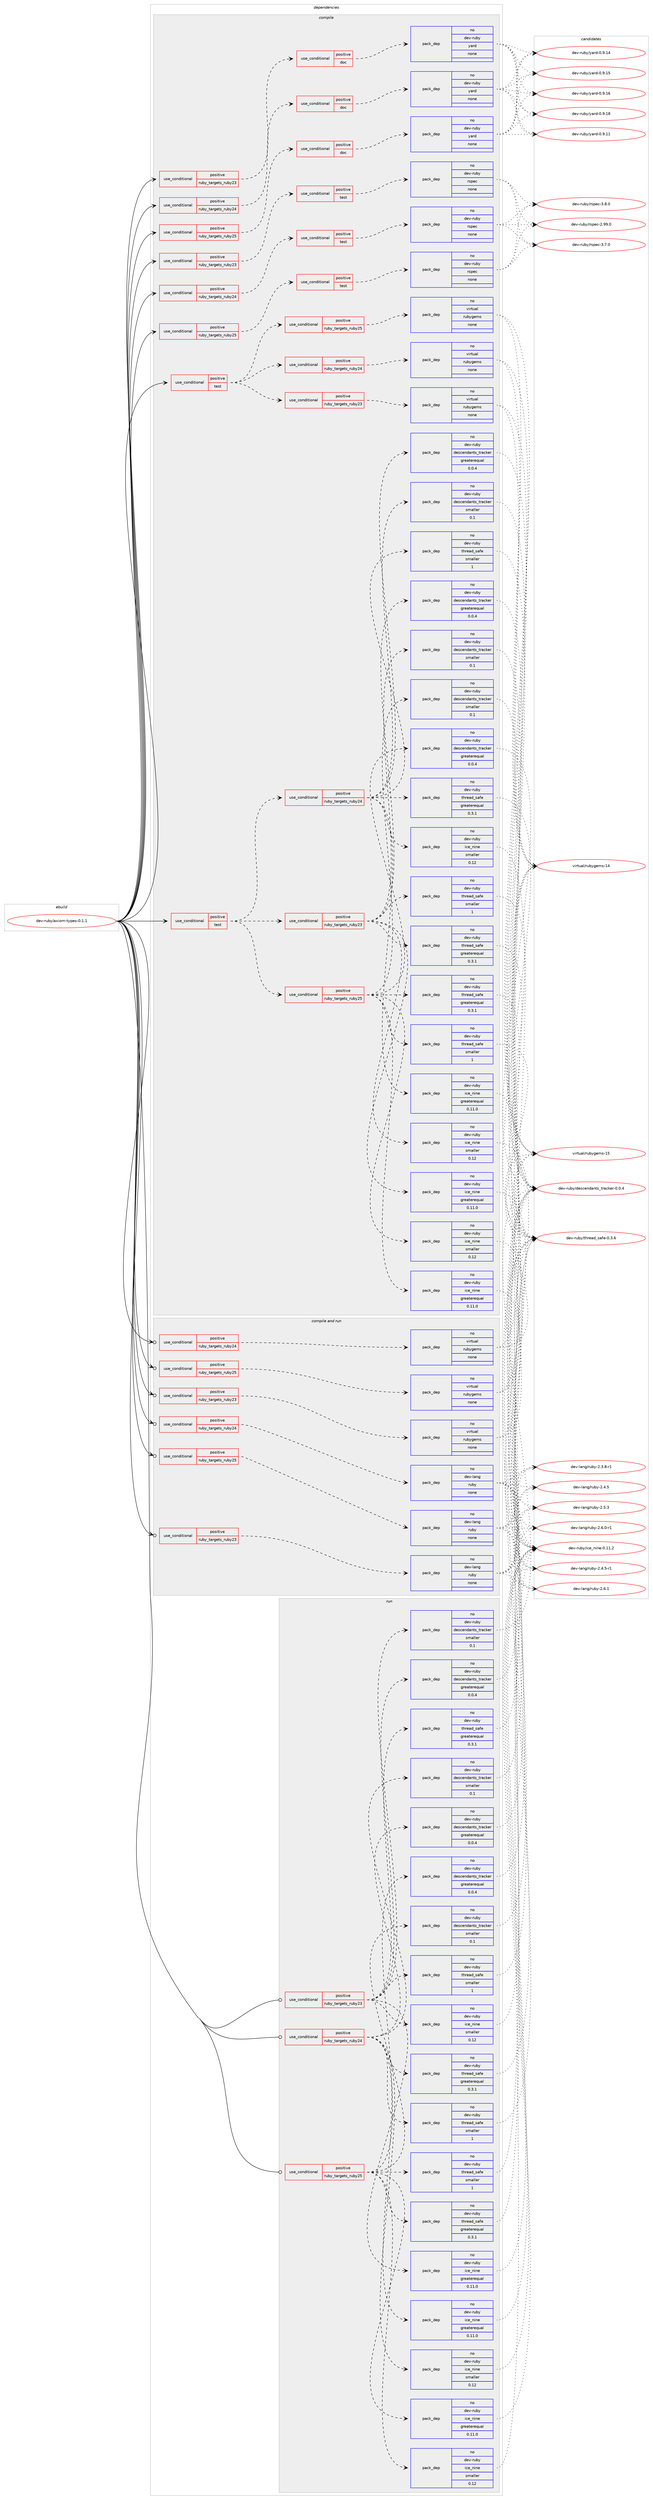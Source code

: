 digraph prolog {

# *************
# Graph options
# *************

newrank=true;
concentrate=true;
compound=true;
graph [rankdir=LR,fontname=Helvetica,fontsize=10,ranksep=1.5];#, ranksep=2.5, nodesep=0.2];
edge  [arrowhead=vee];
node  [fontname=Helvetica,fontsize=10];

# **********
# The ebuild
# **********

subgraph cluster_leftcol {
color=gray;
rank=same;
label=<<i>ebuild</i>>;
id [label="dev-ruby/axiom-types-0.1.1", color=red, width=4, href="../dev-ruby/axiom-types-0.1.1.svg"];
}

# ****************
# The dependencies
# ****************

subgraph cluster_midcol {
color=gray;
label=<<i>dependencies</i>>;
subgraph cluster_compile {
fillcolor="#eeeeee";
style=filled;
label=<<i>compile</i>>;
subgraph cond394458 {
dependency1483058 [label=<<TABLE BORDER="0" CELLBORDER="1" CELLSPACING="0" CELLPADDING="4"><TR><TD ROWSPAN="3" CELLPADDING="10">use_conditional</TD></TR><TR><TD>positive</TD></TR><TR><TD>ruby_targets_ruby23</TD></TR></TABLE>>, shape=none, color=red];
subgraph cond394459 {
dependency1483059 [label=<<TABLE BORDER="0" CELLBORDER="1" CELLSPACING="0" CELLPADDING="4"><TR><TD ROWSPAN="3" CELLPADDING="10">use_conditional</TD></TR><TR><TD>positive</TD></TR><TR><TD>doc</TD></TR></TABLE>>, shape=none, color=red];
subgraph pack1065168 {
dependency1483060 [label=<<TABLE BORDER="0" CELLBORDER="1" CELLSPACING="0" CELLPADDING="4" WIDTH="220"><TR><TD ROWSPAN="6" CELLPADDING="30">pack_dep</TD></TR><TR><TD WIDTH="110">no</TD></TR><TR><TD>dev-ruby</TD></TR><TR><TD>yard</TD></TR><TR><TD>none</TD></TR><TR><TD></TD></TR></TABLE>>, shape=none, color=blue];
}
dependency1483059:e -> dependency1483060:w [weight=20,style="dashed",arrowhead="vee"];
}
dependency1483058:e -> dependency1483059:w [weight=20,style="dashed",arrowhead="vee"];
}
id:e -> dependency1483058:w [weight=20,style="solid",arrowhead="vee"];
subgraph cond394460 {
dependency1483061 [label=<<TABLE BORDER="0" CELLBORDER="1" CELLSPACING="0" CELLPADDING="4"><TR><TD ROWSPAN="3" CELLPADDING="10">use_conditional</TD></TR><TR><TD>positive</TD></TR><TR><TD>ruby_targets_ruby23</TD></TR></TABLE>>, shape=none, color=red];
subgraph cond394461 {
dependency1483062 [label=<<TABLE BORDER="0" CELLBORDER="1" CELLSPACING="0" CELLPADDING="4"><TR><TD ROWSPAN="3" CELLPADDING="10">use_conditional</TD></TR><TR><TD>positive</TD></TR><TR><TD>test</TD></TR></TABLE>>, shape=none, color=red];
subgraph pack1065169 {
dependency1483063 [label=<<TABLE BORDER="0" CELLBORDER="1" CELLSPACING="0" CELLPADDING="4" WIDTH="220"><TR><TD ROWSPAN="6" CELLPADDING="30">pack_dep</TD></TR><TR><TD WIDTH="110">no</TD></TR><TR><TD>dev-ruby</TD></TR><TR><TD>rspec</TD></TR><TR><TD>none</TD></TR><TR><TD></TD></TR></TABLE>>, shape=none, color=blue];
}
dependency1483062:e -> dependency1483063:w [weight=20,style="dashed",arrowhead="vee"];
}
dependency1483061:e -> dependency1483062:w [weight=20,style="dashed",arrowhead="vee"];
}
id:e -> dependency1483061:w [weight=20,style="solid",arrowhead="vee"];
subgraph cond394462 {
dependency1483064 [label=<<TABLE BORDER="0" CELLBORDER="1" CELLSPACING="0" CELLPADDING="4"><TR><TD ROWSPAN="3" CELLPADDING="10">use_conditional</TD></TR><TR><TD>positive</TD></TR><TR><TD>ruby_targets_ruby24</TD></TR></TABLE>>, shape=none, color=red];
subgraph cond394463 {
dependency1483065 [label=<<TABLE BORDER="0" CELLBORDER="1" CELLSPACING="0" CELLPADDING="4"><TR><TD ROWSPAN="3" CELLPADDING="10">use_conditional</TD></TR><TR><TD>positive</TD></TR><TR><TD>doc</TD></TR></TABLE>>, shape=none, color=red];
subgraph pack1065170 {
dependency1483066 [label=<<TABLE BORDER="0" CELLBORDER="1" CELLSPACING="0" CELLPADDING="4" WIDTH="220"><TR><TD ROWSPAN="6" CELLPADDING="30">pack_dep</TD></TR><TR><TD WIDTH="110">no</TD></TR><TR><TD>dev-ruby</TD></TR><TR><TD>yard</TD></TR><TR><TD>none</TD></TR><TR><TD></TD></TR></TABLE>>, shape=none, color=blue];
}
dependency1483065:e -> dependency1483066:w [weight=20,style="dashed",arrowhead="vee"];
}
dependency1483064:e -> dependency1483065:w [weight=20,style="dashed",arrowhead="vee"];
}
id:e -> dependency1483064:w [weight=20,style="solid",arrowhead="vee"];
subgraph cond394464 {
dependency1483067 [label=<<TABLE BORDER="0" CELLBORDER="1" CELLSPACING="0" CELLPADDING="4"><TR><TD ROWSPAN="3" CELLPADDING="10">use_conditional</TD></TR><TR><TD>positive</TD></TR><TR><TD>ruby_targets_ruby24</TD></TR></TABLE>>, shape=none, color=red];
subgraph cond394465 {
dependency1483068 [label=<<TABLE BORDER="0" CELLBORDER="1" CELLSPACING="0" CELLPADDING="4"><TR><TD ROWSPAN="3" CELLPADDING="10">use_conditional</TD></TR><TR><TD>positive</TD></TR><TR><TD>test</TD></TR></TABLE>>, shape=none, color=red];
subgraph pack1065171 {
dependency1483069 [label=<<TABLE BORDER="0" CELLBORDER="1" CELLSPACING="0" CELLPADDING="4" WIDTH="220"><TR><TD ROWSPAN="6" CELLPADDING="30">pack_dep</TD></TR><TR><TD WIDTH="110">no</TD></TR><TR><TD>dev-ruby</TD></TR><TR><TD>rspec</TD></TR><TR><TD>none</TD></TR><TR><TD></TD></TR></TABLE>>, shape=none, color=blue];
}
dependency1483068:e -> dependency1483069:w [weight=20,style="dashed",arrowhead="vee"];
}
dependency1483067:e -> dependency1483068:w [weight=20,style="dashed",arrowhead="vee"];
}
id:e -> dependency1483067:w [weight=20,style="solid",arrowhead="vee"];
subgraph cond394466 {
dependency1483070 [label=<<TABLE BORDER="0" CELLBORDER="1" CELLSPACING="0" CELLPADDING="4"><TR><TD ROWSPAN="3" CELLPADDING="10">use_conditional</TD></TR><TR><TD>positive</TD></TR><TR><TD>ruby_targets_ruby25</TD></TR></TABLE>>, shape=none, color=red];
subgraph cond394467 {
dependency1483071 [label=<<TABLE BORDER="0" CELLBORDER="1" CELLSPACING="0" CELLPADDING="4"><TR><TD ROWSPAN="3" CELLPADDING="10">use_conditional</TD></TR><TR><TD>positive</TD></TR><TR><TD>doc</TD></TR></TABLE>>, shape=none, color=red];
subgraph pack1065172 {
dependency1483072 [label=<<TABLE BORDER="0" CELLBORDER="1" CELLSPACING="0" CELLPADDING="4" WIDTH="220"><TR><TD ROWSPAN="6" CELLPADDING="30">pack_dep</TD></TR><TR><TD WIDTH="110">no</TD></TR><TR><TD>dev-ruby</TD></TR><TR><TD>yard</TD></TR><TR><TD>none</TD></TR><TR><TD></TD></TR></TABLE>>, shape=none, color=blue];
}
dependency1483071:e -> dependency1483072:w [weight=20,style="dashed",arrowhead="vee"];
}
dependency1483070:e -> dependency1483071:w [weight=20,style="dashed",arrowhead="vee"];
}
id:e -> dependency1483070:w [weight=20,style="solid",arrowhead="vee"];
subgraph cond394468 {
dependency1483073 [label=<<TABLE BORDER="0" CELLBORDER="1" CELLSPACING="0" CELLPADDING="4"><TR><TD ROWSPAN="3" CELLPADDING="10">use_conditional</TD></TR><TR><TD>positive</TD></TR><TR><TD>ruby_targets_ruby25</TD></TR></TABLE>>, shape=none, color=red];
subgraph cond394469 {
dependency1483074 [label=<<TABLE BORDER="0" CELLBORDER="1" CELLSPACING="0" CELLPADDING="4"><TR><TD ROWSPAN="3" CELLPADDING="10">use_conditional</TD></TR><TR><TD>positive</TD></TR><TR><TD>test</TD></TR></TABLE>>, shape=none, color=red];
subgraph pack1065173 {
dependency1483075 [label=<<TABLE BORDER="0" CELLBORDER="1" CELLSPACING="0" CELLPADDING="4" WIDTH="220"><TR><TD ROWSPAN="6" CELLPADDING="30">pack_dep</TD></TR><TR><TD WIDTH="110">no</TD></TR><TR><TD>dev-ruby</TD></TR><TR><TD>rspec</TD></TR><TR><TD>none</TD></TR><TR><TD></TD></TR></TABLE>>, shape=none, color=blue];
}
dependency1483074:e -> dependency1483075:w [weight=20,style="dashed",arrowhead="vee"];
}
dependency1483073:e -> dependency1483074:w [weight=20,style="dashed",arrowhead="vee"];
}
id:e -> dependency1483073:w [weight=20,style="solid",arrowhead="vee"];
subgraph cond394470 {
dependency1483076 [label=<<TABLE BORDER="0" CELLBORDER="1" CELLSPACING="0" CELLPADDING="4"><TR><TD ROWSPAN="3" CELLPADDING="10">use_conditional</TD></TR><TR><TD>positive</TD></TR><TR><TD>test</TD></TR></TABLE>>, shape=none, color=red];
subgraph cond394471 {
dependency1483077 [label=<<TABLE BORDER="0" CELLBORDER="1" CELLSPACING="0" CELLPADDING="4"><TR><TD ROWSPAN="3" CELLPADDING="10">use_conditional</TD></TR><TR><TD>positive</TD></TR><TR><TD>ruby_targets_ruby23</TD></TR></TABLE>>, shape=none, color=red];
subgraph pack1065174 {
dependency1483078 [label=<<TABLE BORDER="0" CELLBORDER="1" CELLSPACING="0" CELLPADDING="4" WIDTH="220"><TR><TD ROWSPAN="6" CELLPADDING="30">pack_dep</TD></TR><TR><TD WIDTH="110">no</TD></TR><TR><TD>dev-ruby</TD></TR><TR><TD>descendants_tracker</TD></TR><TR><TD>greaterequal</TD></TR><TR><TD>0.0.4</TD></TR></TABLE>>, shape=none, color=blue];
}
dependency1483077:e -> dependency1483078:w [weight=20,style="dashed",arrowhead="vee"];
subgraph pack1065175 {
dependency1483079 [label=<<TABLE BORDER="0" CELLBORDER="1" CELLSPACING="0" CELLPADDING="4" WIDTH="220"><TR><TD ROWSPAN="6" CELLPADDING="30">pack_dep</TD></TR><TR><TD WIDTH="110">no</TD></TR><TR><TD>dev-ruby</TD></TR><TR><TD>descendants_tracker</TD></TR><TR><TD>smaller</TD></TR><TR><TD>0.1</TD></TR></TABLE>>, shape=none, color=blue];
}
dependency1483077:e -> dependency1483079:w [weight=20,style="dashed",arrowhead="vee"];
subgraph pack1065176 {
dependency1483080 [label=<<TABLE BORDER="0" CELLBORDER="1" CELLSPACING="0" CELLPADDING="4" WIDTH="220"><TR><TD ROWSPAN="6" CELLPADDING="30">pack_dep</TD></TR><TR><TD WIDTH="110">no</TD></TR><TR><TD>dev-ruby</TD></TR><TR><TD>ice_nine</TD></TR><TR><TD>greaterequal</TD></TR><TR><TD>0.11.0</TD></TR></TABLE>>, shape=none, color=blue];
}
dependency1483077:e -> dependency1483080:w [weight=20,style="dashed",arrowhead="vee"];
subgraph pack1065177 {
dependency1483081 [label=<<TABLE BORDER="0" CELLBORDER="1" CELLSPACING="0" CELLPADDING="4" WIDTH="220"><TR><TD ROWSPAN="6" CELLPADDING="30">pack_dep</TD></TR><TR><TD WIDTH="110">no</TD></TR><TR><TD>dev-ruby</TD></TR><TR><TD>ice_nine</TD></TR><TR><TD>smaller</TD></TR><TR><TD>0.12</TD></TR></TABLE>>, shape=none, color=blue];
}
dependency1483077:e -> dependency1483081:w [weight=20,style="dashed",arrowhead="vee"];
subgraph pack1065178 {
dependency1483082 [label=<<TABLE BORDER="0" CELLBORDER="1" CELLSPACING="0" CELLPADDING="4" WIDTH="220"><TR><TD ROWSPAN="6" CELLPADDING="30">pack_dep</TD></TR><TR><TD WIDTH="110">no</TD></TR><TR><TD>dev-ruby</TD></TR><TR><TD>thread_safe</TD></TR><TR><TD>greaterequal</TD></TR><TR><TD>0.3.1</TD></TR></TABLE>>, shape=none, color=blue];
}
dependency1483077:e -> dependency1483082:w [weight=20,style="dashed",arrowhead="vee"];
subgraph pack1065179 {
dependency1483083 [label=<<TABLE BORDER="0" CELLBORDER="1" CELLSPACING="0" CELLPADDING="4" WIDTH="220"><TR><TD ROWSPAN="6" CELLPADDING="30">pack_dep</TD></TR><TR><TD WIDTH="110">no</TD></TR><TR><TD>dev-ruby</TD></TR><TR><TD>thread_safe</TD></TR><TR><TD>smaller</TD></TR><TR><TD>1</TD></TR></TABLE>>, shape=none, color=blue];
}
dependency1483077:e -> dependency1483083:w [weight=20,style="dashed",arrowhead="vee"];
}
dependency1483076:e -> dependency1483077:w [weight=20,style="dashed",arrowhead="vee"];
subgraph cond394472 {
dependency1483084 [label=<<TABLE BORDER="0" CELLBORDER="1" CELLSPACING="0" CELLPADDING="4"><TR><TD ROWSPAN="3" CELLPADDING="10">use_conditional</TD></TR><TR><TD>positive</TD></TR><TR><TD>ruby_targets_ruby24</TD></TR></TABLE>>, shape=none, color=red];
subgraph pack1065180 {
dependency1483085 [label=<<TABLE BORDER="0" CELLBORDER="1" CELLSPACING="0" CELLPADDING="4" WIDTH="220"><TR><TD ROWSPAN="6" CELLPADDING="30">pack_dep</TD></TR><TR><TD WIDTH="110">no</TD></TR><TR><TD>dev-ruby</TD></TR><TR><TD>descendants_tracker</TD></TR><TR><TD>greaterequal</TD></TR><TR><TD>0.0.4</TD></TR></TABLE>>, shape=none, color=blue];
}
dependency1483084:e -> dependency1483085:w [weight=20,style="dashed",arrowhead="vee"];
subgraph pack1065181 {
dependency1483086 [label=<<TABLE BORDER="0" CELLBORDER="1" CELLSPACING="0" CELLPADDING="4" WIDTH="220"><TR><TD ROWSPAN="6" CELLPADDING="30">pack_dep</TD></TR><TR><TD WIDTH="110">no</TD></TR><TR><TD>dev-ruby</TD></TR><TR><TD>descendants_tracker</TD></TR><TR><TD>smaller</TD></TR><TR><TD>0.1</TD></TR></TABLE>>, shape=none, color=blue];
}
dependency1483084:e -> dependency1483086:w [weight=20,style="dashed",arrowhead="vee"];
subgraph pack1065182 {
dependency1483087 [label=<<TABLE BORDER="0" CELLBORDER="1" CELLSPACING="0" CELLPADDING="4" WIDTH="220"><TR><TD ROWSPAN="6" CELLPADDING="30">pack_dep</TD></TR><TR><TD WIDTH="110">no</TD></TR><TR><TD>dev-ruby</TD></TR><TR><TD>ice_nine</TD></TR><TR><TD>greaterequal</TD></TR><TR><TD>0.11.0</TD></TR></TABLE>>, shape=none, color=blue];
}
dependency1483084:e -> dependency1483087:w [weight=20,style="dashed",arrowhead="vee"];
subgraph pack1065183 {
dependency1483088 [label=<<TABLE BORDER="0" CELLBORDER="1" CELLSPACING="0" CELLPADDING="4" WIDTH="220"><TR><TD ROWSPAN="6" CELLPADDING="30">pack_dep</TD></TR><TR><TD WIDTH="110">no</TD></TR><TR><TD>dev-ruby</TD></TR><TR><TD>ice_nine</TD></TR><TR><TD>smaller</TD></TR><TR><TD>0.12</TD></TR></TABLE>>, shape=none, color=blue];
}
dependency1483084:e -> dependency1483088:w [weight=20,style="dashed",arrowhead="vee"];
subgraph pack1065184 {
dependency1483089 [label=<<TABLE BORDER="0" CELLBORDER="1" CELLSPACING="0" CELLPADDING="4" WIDTH="220"><TR><TD ROWSPAN="6" CELLPADDING="30">pack_dep</TD></TR><TR><TD WIDTH="110">no</TD></TR><TR><TD>dev-ruby</TD></TR><TR><TD>thread_safe</TD></TR><TR><TD>greaterequal</TD></TR><TR><TD>0.3.1</TD></TR></TABLE>>, shape=none, color=blue];
}
dependency1483084:e -> dependency1483089:w [weight=20,style="dashed",arrowhead="vee"];
subgraph pack1065185 {
dependency1483090 [label=<<TABLE BORDER="0" CELLBORDER="1" CELLSPACING="0" CELLPADDING="4" WIDTH="220"><TR><TD ROWSPAN="6" CELLPADDING="30">pack_dep</TD></TR><TR><TD WIDTH="110">no</TD></TR><TR><TD>dev-ruby</TD></TR><TR><TD>thread_safe</TD></TR><TR><TD>smaller</TD></TR><TR><TD>1</TD></TR></TABLE>>, shape=none, color=blue];
}
dependency1483084:e -> dependency1483090:w [weight=20,style="dashed",arrowhead="vee"];
}
dependency1483076:e -> dependency1483084:w [weight=20,style="dashed",arrowhead="vee"];
subgraph cond394473 {
dependency1483091 [label=<<TABLE BORDER="0" CELLBORDER="1" CELLSPACING="0" CELLPADDING="4"><TR><TD ROWSPAN="3" CELLPADDING="10">use_conditional</TD></TR><TR><TD>positive</TD></TR><TR><TD>ruby_targets_ruby25</TD></TR></TABLE>>, shape=none, color=red];
subgraph pack1065186 {
dependency1483092 [label=<<TABLE BORDER="0" CELLBORDER="1" CELLSPACING="0" CELLPADDING="4" WIDTH="220"><TR><TD ROWSPAN="6" CELLPADDING="30">pack_dep</TD></TR><TR><TD WIDTH="110">no</TD></TR><TR><TD>dev-ruby</TD></TR><TR><TD>descendants_tracker</TD></TR><TR><TD>greaterequal</TD></TR><TR><TD>0.0.4</TD></TR></TABLE>>, shape=none, color=blue];
}
dependency1483091:e -> dependency1483092:w [weight=20,style="dashed",arrowhead="vee"];
subgraph pack1065187 {
dependency1483093 [label=<<TABLE BORDER="0" CELLBORDER="1" CELLSPACING="0" CELLPADDING="4" WIDTH="220"><TR><TD ROWSPAN="6" CELLPADDING="30">pack_dep</TD></TR><TR><TD WIDTH="110">no</TD></TR><TR><TD>dev-ruby</TD></TR><TR><TD>descendants_tracker</TD></TR><TR><TD>smaller</TD></TR><TR><TD>0.1</TD></TR></TABLE>>, shape=none, color=blue];
}
dependency1483091:e -> dependency1483093:w [weight=20,style="dashed",arrowhead="vee"];
subgraph pack1065188 {
dependency1483094 [label=<<TABLE BORDER="0" CELLBORDER="1" CELLSPACING="0" CELLPADDING="4" WIDTH="220"><TR><TD ROWSPAN="6" CELLPADDING="30">pack_dep</TD></TR><TR><TD WIDTH="110">no</TD></TR><TR><TD>dev-ruby</TD></TR><TR><TD>ice_nine</TD></TR><TR><TD>greaterequal</TD></TR><TR><TD>0.11.0</TD></TR></TABLE>>, shape=none, color=blue];
}
dependency1483091:e -> dependency1483094:w [weight=20,style="dashed",arrowhead="vee"];
subgraph pack1065189 {
dependency1483095 [label=<<TABLE BORDER="0" CELLBORDER="1" CELLSPACING="0" CELLPADDING="4" WIDTH="220"><TR><TD ROWSPAN="6" CELLPADDING="30">pack_dep</TD></TR><TR><TD WIDTH="110">no</TD></TR><TR><TD>dev-ruby</TD></TR><TR><TD>ice_nine</TD></TR><TR><TD>smaller</TD></TR><TR><TD>0.12</TD></TR></TABLE>>, shape=none, color=blue];
}
dependency1483091:e -> dependency1483095:w [weight=20,style="dashed",arrowhead="vee"];
subgraph pack1065190 {
dependency1483096 [label=<<TABLE BORDER="0" CELLBORDER="1" CELLSPACING="0" CELLPADDING="4" WIDTH="220"><TR><TD ROWSPAN="6" CELLPADDING="30">pack_dep</TD></TR><TR><TD WIDTH="110">no</TD></TR><TR><TD>dev-ruby</TD></TR><TR><TD>thread_safe</TD></TR><TR><TD>greaterequal</TD></TR><TR><TD>0.3.1</TD></TR></TABLE>>, shape=none, color=blue];
}
dependency1483091:e -> dependency1483096:w [weight=20,style="dashed",arrowhead="vee"];
subgraph pack1065191 {
dependency1483097 [label=<<TABLE BORDER="0" CELLBORDER="1" CELLSPACING="0" CELLPADDING="4" WIDTH="220"><TR><TD ROWSPAN="6" CELLPADDING="30">pack_dep</TD></TR><TR><TD WIDTH="110">no</TD></TR><TR><TD>dev-ruby</TD></TR><TR><TD>thread_safe</TD></TR><TR><TD>smaller</TD></TR><TR><TD>1</TD></TR></TABLE>>, shape=none, color=blue];
}
dependency1483091:e -> dependency1483097:w [weight=20,style="dashed",arrowhead="vee"];
}
dependency1483076:e -> dependency1483091:w [weight=20,style="dashed",arrowhead="vee"];
}
id:e -> dependency1483076:w [weight=20,style="solid",arrowhead="vee"];
subgraph cond394474 {
dependency1483098 [label=<<TABLE BORDER="0" CELLBORDER="1" CELLSPACING="0" CELLPADDING="4"><TR><TD ROWSPAN="3" CELLPADDING="10">use_conditional</TD></TR><TR><TD>positive</TD></TR><TR><TD>test</TD></TR></TABLE>>, shape=none, color=red];
subgraph cond394475 {
dependency1483099 [label=<<TABLE BORDER="0" CELLBORDER="1" CELLSPACING="0" CELLPADDING="4"><TR><TD ROWSPAN="3" CELLPADDING="10">use_conditional</TD></TR><TR><TD>positive</TD></TR><TR><TD>ruby_targets_ruby23</TD></TR></TABLE>>, shape=none, color=red];
subgraph pack1065192 {
dependency1483100 [label=<<TABLE BORDER="0" CELLBORDER="1" CELLSPACING="0" CELLPADDING="4" WIDTH="220"><TR><TD ROWSPAN="6" CELLPADDING="30">pack_dep</TD></TR><TR><TD WIDTH="110">no</TD></TR><TR><TD>virtual</TD></TR><TR><TD>rubygems</TD></TR><TR><TD>none</TD></TR><TR><TD></TD></TR></TABLE>>, shape=none, color=blue];
}
dependency1483099:e -> dependency1483100:w [weight=20,style="dashed",arrowhead="vee"];
}
dependency1483098:e -> dependency1483099:w [weight=20,style="dashed",arrowhead="vee"];
subgraph cond394476 {
dependency1483101 [label=<<TABLE BORDER="0" CELLBORDER="1" CELLSPACING="0" CELLPADDING="4"><TR><TD ROWSPAN="3" CELLPADDING="10">use_conditional</TD></TR><TR><TD>positive</TD></TR><TR><TD>ruby_targets_ruby24</TD></TR></TABLE>>, shape=none, color=red];
subgraph pack1065193 {
dependency1483102 [label=<<TABLE BORDER="0" CELLBORDER="1" CELLSPACING="0" CELLPADDING="4" WIDTH="220"><TR><TD ROWSPAN="6" CELLPADDING="30">pack_dep</TD></TR><TR><TD WIDTH="110">no</TD></TR><TR><TD>virtual</TD></TR><TR><TD>rubygems</TD></TR><TR><TD>none</TD></TR><TR><TD></TD></TR></TABLE>>, shape=none, color=blue];
}
dependency1483101:e -> dependency1483102:w [weight=20,style="dashed",arrowhead="vee"];
}
dependency1483098:e -> dependency1483101:w [weight=20,style="dashed",arrowhead="vee"];
subgraph cond394477 {
dependency1483103 [label=<<TABLE BORDER="0" CELLBORDER="1" CELLSPACING="0" CELLPADDING="4"><TR><TD ROWSPAN="3" CELLPADDING="10">use_conditional</TD></TR><TR><TD>positive</TD></TR><TR><TD>ruby_targets_ruby25</TD></TR></TABLE>>, shape=none, color=red];
subgraph pack1065194 {
dependency1483104 [label=<<TABLE BORDER="0" CELLBORDER="1" CELLSPACING="0" CELLPADDING="4" WIDTH="220"><TR><TD ROWSPAN="6" CELLPADDING="30">pack_dep</TD></TR><TR><TD WIDTH="110">no</TD></TR><TR><TD>virtual</TD></TR><TR><TD>rubygems</TD></TR><TR><TD>none</TD></TR><TR><TD></TD></TR></TABLE>>, shape=none, color=blue];
}
dependency1483103:e -> dependency1483104:w [weight=20,style="dashed",arrowhead="vee"];
}
dependency1483098:e -> dependency1483103:w [weight=20,style="dashed",arrowhead="vee"];
}
id:e -> dependency1483098:w [weight=20,style="solid",arrowhead="vee"];
}
subgraph cluster_compileandrun {
fillcolor="#eeeeee";
style=filled;
label=<<i>compile and run</i>>;
subgraph cond394478 {
dependency1483105 [label=<<TABLE BORDER="0" CELLBORDER="1" CELLSPACING="0" CELLPADDING="4"><TR><TD ROWSPAN="3" CELLPADDING="10">use_conditional</TD></TR><TR><TD>positive</TD></TR><TR><TD>ruby_targets_ruby23</TD></TR></TABLE>>, shape=none, color=red];
subgraph pack1065195 {
dependency1483106 [label=<<TABLE BORDER="0" CELLBORDER="1" CELLSPACING="0" CELLPADDING="4" WIDTH="220"><TR><TD ROWSPAN="6" CELLPADDING="30">pack_dep</TD></TR><TR><TD WIDTH="110">no</TD></TR><TR><TD>dev-lang</TD></TR><TR><TD>ruby</TD></TR><TR><TD>none</TD></TR><TR><TD></TD></TR></TABLE>>, shape=none, color=blue];
}
dependency1483105:e -> dependency1483106:w [weight=20,style="dashed",arrowhead="vee"];
}
id:e -> dependency1483105:w [weight=20,style="solid",arrowhead="odotvee"];
subgraph cond394479 {
dependency1483107 [label=<<TABLE BORDER="0" CELLBORDER="1" CELLSPACING="0" CELLPADDING="4"><TR><TD ROWSPAN="3" CELLPADDING="10">use_conditional</TD></TR><TR><TD>positive</TD></TR><TR><TD>ruby_targets_ruby23</TD></TR></TABLE>>, shape=none, color=red];
subgraph pack1065196 {
dependency1483108 [label=<<TABLE BORDER="0" CELLBORDER="1" CELLSPACING="0" CELLPADDING="4" WIDTH="220"><TR><TD ROWSPAN="6" CELLPADDING="30">pack_dep</TD></TR><TR><TD WIDTH="110">no</TD></TR><TR><TD>virtual</TD></TR><TR><TD>rubygems</TD></TR><TR><TD>none</TD></TR><TR><TD></TD></TR></TABLE>>, shape=none, color=blue];
}
dependency1483107:e -> dependency1483108:w [weight=20,style="dashed",arrowhead="vee"];
}
id:e -> dependency1483107:w [weight=20,style="solid",arrowhead="odotvee"];
subgraph cond394480 {
dependency1483109 [label=<<TABLE BORDER="0" CELLBORDER="1" CELLSPACING="0" CELLPADDING="4"><TR><TD ROWSPAN="3" CELLPADDING="10">use_conditional</TD></TR><TR><TD>positive</TD></TR><TR><TD>ruby_targets_ruby24</TD></TR></TABLE>>, shape=none, color=red];
subgraph pack1065197 {
dependency1483110 [label=<<TABLE BORDER="0" CELLBORDER="1" CELLSPACING="0" CELLPADDING="4" WIDTH="220"><TR><TD ROWSPAN="6" CELLPADDING="30">pack_dep</TD></TR><TR><TD WIDTH="110">no</TD></TR><TR><TD>dev-lang</TD></TR><TR><TD>ruby</TD></TR><TR><TD>none</TD></TR><TR><TD></TD></TR></TABLE>>, shape=none, color=blue];
}
dependency1483109:e -> dependency1483110:w [weight=20,style="dashed",arrowhead="vee"];
}
id:e -> dependency1483109:w [weight=20,style="solid",arrowhead="odotvee"];
subgraph cond394481 {
dependency1483111 [label=<<TABLE BORDER="0" CELLBORDER="1" CELLSPACING="0" CELLPADDING="4"><TR><TD ROWSPAN="3" CELLPADDING="10">use_conditional</TD></TR><TR><TD>positive</TD></TR><TR><TD>ruby_targets_ruby24</TD></TR></TABLE>>, shape=none, color=red];
subgraph pack1065198 {
dependency1483112 [label=<<TABLE BORDER="0" CELLBORDER="1" CELLSPACING="0" CELLPADDING="4" WIDTH="220"><TR><TD ROWSPAN="6" CELLPADDING="30">pack_dep</TD></TR><TR><TD WIDTH="110">no</TD></TR><TR><TD>virtual</TD></TR><TR><TD>rubygems</TD></TR><TR><TD>none</TD></TR><TR><TD></TD></TR></TABLE>>, shape=none, color=blue];
}
dependency1483111:e -> dependency1483112:w [weight=20,style="dashed",arrowhead="vee"];
}
id:e -> dependency1483111:w [weight=20,style="solid",arrowhead="odotvee"];
subgraph cond394482 {
dependency1483113 [label=<<TABLE BORDER="0" CELLBORDER="1" CELLSPACING="0" CELLPADDING="4"><TR><TD ROWSPAN="3" CELLPADDING="10">use_conditional</TD></TR><TR><TD>positive</TD></TR><TR><TD>ruby_targets_ruby25</TD></TR></TABLE>>, shape=none, color=red];
subgraph pack1065199 {
dependency1483114 [label=<<TABLE BORDER="0" CELLBORDER="1" CELLSPACING="0" CELLPADDING="4" WIDTH="220"><TR><TD ROWSPAN="6" CELLPADDING="30">pack_dep</TD></TR><TR><TD WIDTH="110">no</TD></TR><TR><TD>dev-lang</TD></TR><TR><TD>ruby</TD></TR><TR><TD>none</TD></TR><TR><TD></TD></TR></TABLE>>, shape=none, color=blue];
}
dependency1483113:e -> dependency1483114:w [weight=20,style="dashed",arrowhead="vee"];
}
id:e -> dependency1483113:w [weight=20,style="solid",arrowhead="odotvee"];
subgraph cond394483 {
dependency1483115 [label=<<TABLE BORDER="0" CELLBORDER="1" CELLSPACING="0" CELLPADDING="4"><TR><TD ROWSPAN="3" CELLPADDING="10">use_conditional</TD></TR><TR><TD>positive</TD></TR><TR><TD>ruby_targets_ruby25</TD></TR></TABLE>>, shape=none, color=red];
subgraph pack1065200 {
dependency1483116 [label=<<TABLE BORDER="0" CELLBORDER="1" CELLSPACING="0" CELLPADDING="4" WIDTH="220"><TR><TD ROWSPAN="6" CELLPADDING="30">pack_dep</TD></TR><TR><TD WIDTH="110">no</TD></TR><TR><TD>virtual</TD></TR><TR><TD>rubygems</TD></TR><TR><TD>none</TD></TR><TR><TD></TD></TR></TABLE>>, shape=none, color=blue];
}
dependency1483115:e -> dependency1483116:w [weight=20,style="dashed",arrowhead="vee"];
}
id:e -> dependency1483115:w [weight=20,style="solid",arrowhead="odotvee"];
}
subgraph cluster_run {
fillcolor="#eeeeee";
style=filled;
label=<<i>run</i>>;
subgraph cond394484 {
dependency1483117 [label=<<TABLE BORDER="0" CELLBORDER="1" CELLSPACING="0" CELLPADDING="4"><TR><TD ROWSPAN="3" CELLPADDING="10">use_conditional</TD></TR><TR><TD>positive</TD></TR><TR><TD>ruby_targets_ruby23</TD></TR></TABLE>>, shape=none, color=red];
subgraph pack1065201 {
dependency1483118 [label=<<TABLE BORDER="0" CELLBORDER="1" CELLSPACING="0" CELLPADDING="4" WIDTH="220"><TR><TD ROWSPAN="6" CELLPADDING="30">pack_dep</TD></TR><TR><TD WIDTH="110">no</TD></TR><TR><TD>dev-ruby</TD></TR><TR><TD>descendants_tracker</TD></TR><TR><TD>greaterequal</TD></TR><TR><TD>0.0.4</TD></TR></TABLE>>, shape=none, color=blue];
}
dependency1483117:e -> dependency1483118:w [weight=20,style="dashed",arrowhead="vee"];
subgraph pack1065202 {
dependency1483119 [label=<<TABLE BORDER="0" CELLBORDER="1" CELLSPACING="0" CELLPADDING="4" WIDTH="220"><TR><TD ROWSPAN="6" CELLPADDING="30">pack_dep</TD></TR><TR><TD WIDTH="110">no</TD></TR><TR><TD>dev-ruby</TD></TR><TR><TD>descendants_tracker</TD></TR><TR><TD>smaller</TD></TR><TR><TD>0.1</TD></TR></TABLE>>, shape=none, color=blue];
}
dependency1483117:e -> dependency1483119:w [weight=20,style="dashed",arrowhead="vee"];
subgraph pack1065203 {
dependency1483120 [label=<<TABLE BORDER="0" CELLBORDER="1" CELLSPACING="0" CELLPADDING="4" WIDTH="220"><TR><TD ROWSPAN="6" CELLPADDING="30">pack_dep</TD></TR><TR><TD WIDTH="110">no</TD></TR><TR><TD>dev-ruby</TD></TR><TR><TD>ice_nine</TD></TR><TR><TD>greaterequal</TD></TR><TR><TD>0.11.0</TD></TR></TABLE>>, shape=none, color=blue];
}
dependency1483117:e -> dependency1483120:w [weight=20,style="dashed",arrowhead="vee"];
subgraph pack1065204 {
dependency1483121 [label=<<TABLE BORDER="0" CELLBORDER="1" CELLSPACING="0" CELLPADDING="4" WIDTH="220"><TR><TD ROWSPAN="6" CELLPADDING="30">pack_dep</TD></TR><TR><TD WIDTH="110">no</TD></TR><TR><TD>dev-ruby</TD></TR><TR><TD>ice_nine</TD></TR><TR><TD>smaller</TD></TR><TR><TD>0.12</TD></TR></TABLE>>, shape=none, color=blue];
}
dependency1483117:e -> dependency1483121:w [weight=20,style="dashed",arrowhead="vee"];
subgraph pack1065205 {
dependency1483122 [label=<<TABLE BORDER="0" CELLBORDER="1" CELLSPACING="0" CELLPADDING="4" WIDTH="220"><TR><TD ROWSPAN="6" CELLPADDING="30">pack_dep</TD></TR><TR><TD WIDTH="110">no</TD></TR><TR><TD>dev-ruby</TD></TR><TR><TD>thread_safe</TD></TR><TR><TD>greaterequal</TD></TR><TR><TD>0.3.1</TD></TR></TABLE>>, shape=none, color=blue];
}
dependency1483117:e -> dependency1483122:w [weight=20,style="dashed",arrowhead="vee"];
subgraph pack1065206 {
dependency1483123 [label=<<TABLE BORDER="0" CELLBORDER="1" CELLSPACING="0" CELLPADDING="4" WIDTH="220"><TR><TD ROWSPAN="6" CELLPADDING="30">pack_dep</TD></TR><TR><TD WIDTH="110">no</TD></TR><TR><TD>dev-ruby</TD></TR><TR><TD>thread_safe</TD></TR><TR><TD>smaller</TD></TR><TR><TD>1</TD></TR></TABLE>>, shape=none, color=blue];
}
dependency1483117:e -> dependency1483123:w [weight=20,style="dashed",arrowhead="vee"];
}
id:e -> dependency1483117:w [weight=20,style="solid",arrowhead="odot"];
subgraph cond394485 {
dependency1483124 [label=<<TABLE BORDER="0" CELLBORDER="1" CELLSPACING="0" CELLPADDING="4"><TR><TD ROWSPAN="3" CELLPADDING="10">use_conditional</TD></TR><TR><TD>positive</TD></TR><TR><TD>ruby_targets_ruby24</TD></TR></TABLE>>, shape=none, color=red];
subgraph pack1065207 {
dependency1483125 [label=<<TABLE BORDER="0" CELLBORDER="1" CELLSPACING="0" CELLPADDING="4" WIDTH="220"><TR><TD ROWSPAN="6" CELLPADDING="30">pack_dep</TD></TR><TR><TD WIDTH="110">no</TD></TR><TR><TD>dev-ruby</TD></TR><TR><TD>descendants_tracker</TD></TR><TR><TD>greaterequal</TD></TR><TR><TD>0.0.4</TD></TR></TABLE>>, shape=none, color=blue];
}
dependency1483124:e -> dependency1483125:w [weight=20,style="dashed",arrowhead="vee"];
subgraph pack1065208 {
dependency1483126 [label=<<TABLE BORDER="0" CELLBORDER="1" CELLSPACING="0" CELLPADDING="4" WIDTH="220"><TR><TD ROWSPAN="6" CELLPADDING="30">pack_dep</TD></TR><TR><TD WIDTH="110">no</TD></TR><TR><TD>dev-ruby</TD></TR><TR><TD>descendants_tracker</TD></TR><TR><TD>smaller</TD></TR><TR><TD>0.1</TD></TR></TABLE>>, shape=none, color=blue];
}
dependency1483124:e -> dependency1483126:w [weight=20,style="dashed",arrowhead="vee"];
subgraph pack1065209 {
dependency1483127 [label=<<TABLE BORDER="0" CELLBORDER="1" CELLSPACING="0" CELLPADDING="4" WIDTH="220"><TR><TD ROWSPAN="6" CELLPADDING="30">pack_dep</TD></TR><TR><TD WIDTH="110">no</TD></TR><TR><TD>dev-ruby</TD></TR><TR><TD>ice_nine</TD></TR><TR><TD>greaterequal</TD></TR><TR><TD>0.11.0</TD></TR></TABLE>>, shape=none, color=blue];
}
dependency1483124:e -> dependency1483127:w [weight=20,style="dashed",arrowhead="vee"];
subgraph pack1065210 {
dependency1483128 [label=<<TABLE BORDER="0" CELLBORDER="1" CELLSPACING="0" CELLPADDING="4" WIDTH="220"><TR><TD ROWSPAN="6" CELLPADDING="30">pack_dep</TD></TR><TR><TD WIDTH="110">no</TD></TR><TR><TD>dev-ruby</TD></TR><TR><TD>ice_nine</TD></TR><TR><TD>smaller</TD></TR><TR><TD>0.12</TD></TR></TABLE>>, shape=none, color=blue];
}
dependency1483124:e -> dependency1483128:w [weight=20,style="dashed",arrowhead="vee"];
subgraph pack1065211 {
dependency1483129 [label=<<TABLE BORDER="0" CELLBORDER="1" CELLSPACING="0" CELLPADDING="4" WIDTH="220"><TR><TD ROWSPAN="6" CELLPADDING="30">pack_dep</TD></TR><TR><TD WIDTH="110">no</TD></TR><TR><TD>dev-ruby</TD></TR><TR><TD>thread_safe</TD></TR><TR><TD>greaterequal</TD></TR><TR><TD>0.3.1</TD></TR></TABLE>>, shape=none, color=blue];
}
dependency1483124:e -> dependency1483129:w [weight=20,style="dashed",arrowhead="vee"];
subgraph pack1065212 {
dependency1483130 [label=<<TABLE BORDER="0" CELLBORDER="1" CELLSPACING="0" CELLPADDING="4" WIDTH="220"><TR><TD ROWSPAN="6" CELLPADDING="30">pack_dep</TD></TR><TR><TD WIDTH="110">no</TD></TR><TR><TD>dev-ruby</TD></TR><TR><TD>thread_safe</TD></TR><TR><TD>smaller</TD></TR><TR><TD>1</TD></TR></TABLE>>, shape=none, color=blue];
}
dependency1483124:e -> dependency1483130:w [weight=20,style="dashed",arrowhead="vee"];
}
id:e -> dependency1483124:w [weight=20,style="solid",arrowhead="odot"];
subgraph cond394486 {
dependency1483131 [label=<<TABLE BORDER="0" CELLBORDER="1" CELLSPACING="0" CELLPADDING="4"><TR><TD ROWSPAN="3" CELLPADDING="10">use_conditional</TD></TR><TR><TD>positive</TD></TR><TR><TD>ruby_targets_ruby25</TD></TR></TABLE>>, shape=none, color=red];
subgraph pack1065213 {
dependency1483132 [label=<<TABLE BORDER="0" CELLBORDER="1" CELLSPACING="0" CELLPADDING="4" WIDTH="220"><TR><TD ROWSPAN="6" CELLPADDING="30">pack_dep</TD></TR><TR><TD WIDTH="110">no</TD></TR><TR><TD>dev-ruby</TD></TR><TR><TD>descendants_tracker</TD></TR><TR><TD>greaterequal</TD></TR><TR><TD>0.0.4</TD></TR></TABLE>>, shape=none, color=blue];
}
dependency1483131:e -> dependency1483132:w [weight=20,style="dashed",arrowhead="vee"];
subgraph pack1065214 {
dependency1483133 [label=<<TABLE BORDER="0" CELLBORDER="1" CELLSPACING="0" CELLPADDING="4" WIDTH="220"><TR><TD ROWSPAN="6" CELLPADDING="30">pack_dep</TD></TR><TR><TD WIDTH="110">no</TD></TR><TR><TD>dev-ruby</TD></TR><TR><TD>descendants_tracker</TD></TR><TR><TD>smaller</TD></TR><TR><TD>0.1</TD></TR></TABLE>>, shape=none, color=blue];
}
dependency1483131:e -> dependency1483133:w [weight=20,style="dashed",arrowhead="vee"];
subgraph pack1065215 {
dependency1483134 [label=<<TABLE BORDER="0" CELLBORDER="1" CELLSPACING="0" CELLPADDING="4" WIDTH="220"><TR><TD ROWSPAN="6" CELLPADDING="30">pack_dep</TD></TR><TR><TD WIDTH="110">no</TD></TR><TR><TD>dev-ruby</TD></TR><TR><TD>ice_nine</TD></TR><TR><TD>greaterequal</TD></TR><TR><TD>0.11.0</TD></TR></TABLE>>, shape=none, color=blue];
}
dependency1483131:e -> dependency1483134:w [weight=20,style="dashed",arrowhead="vee"];
subgraph pack1065216 {
dependency1483135 [label=<<TABLE BORDER="0" CELLBORDER="1" CELLSPACING="0" CELLPADDING="4" WIDTH="220"><TR><TD ROWSPAN="6" CELLPADDING="30">pack_dep</TD></TR><TR><TD WIDTH="110">no</TD></TR><TR><TD>dev-ruby</TD></TR><TR><TD>ice_nine</TD></TR><TR><TD>smaller</TD></TR><TR><TD>0.12</TD></TR></TABLE>>, shape=none, color=blue];
}
dependency1483131:e -> dependency1483135:w [weight=20,style="dashed",arrowhead="vee"];
subgraph pack1065217 {
dependency1483136 [label=<<TABLE BORDER="0" CELLBORDER="1" CELLSPACING="0" CELLPADDING="4" WIDTH="220"><TR><TD ROWSPAN="6" CELLPADDING="30">pack_dep</TD></TR><TR><TD WIDTH="110">no</TD></TR><TR><TD>dev-ruby</TD></TR><TR><TD>thread_safe</TD></TR><TR><TD>greaterequal</TD></TR><TR><TD>0.3.1</TD></TR></TABLE>>, shape=none, color=blue];
}
dependency1483131:e -> dependency1483136:w [weight=20,style="dashed",arrowhead="vee"];
subgraph pack1065218 {
dependency1483137 [label=<<TABLE BORDER="0" CELLBORDER="1" CELLSPACING="0" CELLPADDING="4" WIDTH="220"><TR><TD ROWSPAN="6" CELLPADDING="30">pack_dep</TD></TR><TR><TD WIDTH="110">no</TD></TR><TR><TD>dev-ruby</TD></TR><TR><TD>thread_safe</TD></TR><TR><TD>smaller</TD></TR><TR><TD>1</TD></TR></TABLE>>, shape=none, color=blue];
}
dependency1483131:e -> dependency1483137:w [weight=20,style="dashed",arrowhead="vee"];
}
id:e -> dependency1483131:w [weight=20,style="solid",arrowhead="odot"];
}
}

# **************
# The candidates
# **************

subgraph cluster_choices {
rank=same;
color=gray;
label=<<i>candidates</i>>;

subgraph choice1065168 {
color=black;
nodesep=1;
choice1001011184511411798121471219711410045484657464949 [label="dev-ruby/yard-0.9.11", color=red, width=4,href="../dev-ruby/yard-0.9.11.svg"];
choice1001011184511411798121471219711410045484657464952 [label="dev-ruby/yard-0.9.14", color=red, width=4,href="../dev-ruby/yard-0.9.14.svg"];
choice1001011184511411798121471219711410045484657464953 [label="dev-ruby/yard-0.9.15", color=red, width=4,href="../dev-ruby/yard-0.9.15.svg"];
choice1001011184511411798121471219711410045484657464954 [label="dev-ruby/yard-0.9.16", color=red, width=4,href="../dev-ruby/yard-0.9.16.svg"];
choice1001011184511411798121471219711410045484657464956 [label="dev-ruby/yard-0.9.18", color=red, width=4,href="../dev-ruby/yard-0.9.18.svg"];
dependency1483060:e -> choice1001011184511411798121471219711410045484657464949:w [style=dotted,weight="100"];
dependency1483060:e -> choice1001011184511411798121471219711410045484657464952:w [style=dotted,weight="100"];
dependency1483060:e -> choice1001011184511411798121471219711410045484657464953:w [style=dotted,weight="100"];
dependency1483060:e -> choice1001011184511411798121471219711410045484657464954:w [style=dotted,weight="100"];
dependency1483060:e -> choice1001011184511411798121471219711410045484657464956:w [style=dotted,weight="100"];
}
subgraph choice1065169 {
color=black;
nodesep=1;
choice1001011184511411798121471141151121019945504657574648 [label="dev-ruby/rspec-2.99.0", color=red, width=4,href="../dev-ruby/rspec-2.99.0.svg"];
choice10010111845114117981214711411511210199455146554648 [label="dev-ruby/rspec-3.7.0", color=red, width=4,href="../dev-ruby/rspec-3.7.0.svg"];
choice10010111845114117981214711411511210199455146564648 [label="dev-ruby/rspec-3.8.0", color=red, width=4,href="../dev-ruby/rspec-3.8.0.svg"];
dependency1483063:e -> choice1001011184511411798121471141151121019945504657574648:w [style=dotted,weight="100"];
dependency1483063:e -> choice10010111845114117981214711411511210199455146554648:w [style=dotted,weight="100"];
dependency1483063:e -> choice10010111845114117981214711411511210199455146564648:w [style=dotted,weight="100"];
}
subgraph choice1065170 {
color=black;
nodesep=1;
choice1001011184511411798121471219711410045484657464949 [label="dev-ruby/yard-0.9.11", color=red, width=4,href="../dev-ruby/yard-0.9.11.svg"];
choice1001011184511411798121471219711410045484657464952 [label="dev-ruby/yard-0.9.14", color=red, width=4,href="../dev-ruby/yard-0.9.14.svg"];
choice1001011184511411798121471219711410045484657464953 [label="dev-ruby/yard-0.9.15", color=red, width=4,href="../dev-ruby/yard-0.9.15.svg"];
choice1001011184511411798121471219711410045484657464954 [label="dev-ruby/yard-0.9.16", color=red, width=4,href="../dev-ruby/yard-0.9.16.svg"];
choice1001011184511411798121471219711410045484657464956 [label="dev-ruby/yard-0.9.18", color=red, width=4,href="../dev-ruby/yard-0.9.18.svg"];
dependency1483066:e -> choice1001011184511411798121471219711410045484657464949:w [style=dotted,weight="100"];
dependency1483066:e -> choice1001011184511411798121471219711410045484657464952:w [style=dotted,weight="100"];
dependency1483066:e -> choice1001011184511411798121471219711410045484657464953:w [style=dotted,weight="100"];
dependency1483066:e -> choice1001011184511411798121471219711410045484657464954:w [style=dotted,weight="100"];
dependency1483066:e -> choice1001011184511411798121471219711410045484657464956:w [style=dotted,weight="100"];
}
subgraph choice1065171 {
color=black;
nodesep=1;
choice1001011184511411798121471141151121019945504657574648 [label="dev-ruby/rspec-2.99.0", color=red, width=4,href="../dev-ruby/rspec-2.99.0.svg"];
choice10010111845114117981214711411511210199455146554648 [label="dev-ruby/rspec-3.7.0", color=red, width=4,href="../dev-ruby/rspec-3.7.0.svg"];
choice10010111845114117981214711411511210199455146564648 [label="dev-ruby/rspec-3.8.0", color=red, width=4,href="../dev-ruby/rspec-3.8.0.svg"];
dependency1483069:e -> choice1001011184511411798121471141151121019945504657574648:w [style=dotted,weight="100"];
dependency1483069:e -> choice10010111845114117981214711411511210199455146554648:w [style=dotted,weight="100"];
dependency1483069:e -> choice10010111845114117981214711411511210199455146564648:w [style=dotted,weight="100"];
}
subgraph choice1065172 {
color=black;
nodesep=1;
choice1001011184511411798121471219711410045484657464949 [label="dev-ruby/yard-0.9.11", color=red, width=4,href="../dev-ruby/yard-0.9.11.svg"];
choice1001011184511411798121471219711410045484657464952 [label="dev-ruby/yard-0.9.14", color=red, width=4,href="../dev-ruby/yard-0.9.14.svg"];
choice1001011184511411798121471219711410045484657464953 [label="dev-ruby/yard-0.9.15", color=red, width=4,href="../dev-ruby/yard-0.9.15.svg"];
choice1001011184511411798121471219711410045484657464954 [label="dev-ruby/yard-0.9.16", color=red, width=4,href="../dev-ruby/yard-0.9.16.svg"];
choice1001011184511411798121471219711410045484657464956 [label="dev-ruby/yard-0.9.18", color=red, width=4,href="../dev-ruby/yard-0.9.18.svg"];
dependency1483072:e -> choice1001011184511411798121471219711410045484657464949:w [style=dotted,weight="100"];
dependency1483072:e -> choice1001011184511411798121471219711410045484657464952:w [style=dotted,weight="100"];
dependency1483072:e -> choice1001011184511411798121471219711410045484657464953:w [style=dotted,weight="100"];
dependency1483072:e -> choice1001011184511411798121471219711410045484657464954:w [style=dotted,weight="100"];
dependency1483072:e -> choice1001011184511411798121471219711410045484657464956:w [style=dotted,weight="100"];
}
subgraph choice1065173 {
color=black;
nodesep=1;
choice1001011184511411798121471141151121019945504657574648 [label="dev-ruby/rspec-2.99.0", color=red, width=4,href="../dev-ruby/rspec-2.99.0.svg"];
choice10010111845114117981214711411511210199455146554648 [label="dev-ruby/rspec-3.7.0", color=red, width=4,href="../dev-ruby/rspec-3.7.0.svg"];
choice10010111845114117981214711411511210199455146564648 [label="dev-ruby/rspec-3.8.0", color=red, width=4,href="../dev-ruby/rspec-3.8.0.svg"];
dependency1483075:e -> choice1001011184511411798121471141151121019945504657574648:w [style=dotted,weight="100"];
dependency1483075:e -> choice10010111845114117981214711411511210199455146554648:w [style=dotted,weight="100"];
dependency1483075:e -> choice10010111845114117981214711411511210199455146564648:w [style=dotted,weight="100"];
}
subgraph choice1065174 {
color=black;
nodesep=1;
choice1001011184511411798121471001011159910111010097110116115951161149799107101114454846484652 [label="dev-ruby/descendants_tracker-0.0.4", color=red, width=4,href="../dev-ruby/descendants_tracker-0.0.4.svg"];
dependency1483078:e -> choice1001011184511411798121471001011159910111010097110116115951161149799107101114454846484652:w [style=dotted,weight="100"];
}
subgraph choice1065175 {
color=black;
nodesep=1;
choice1001011184511411798121471001011159910111010097110116115951161149799107101114454846484652 [label="dev-ruby/descendants_tracker-0.0.4", color=red, width=4,href="../dev-ruby/descendants_tracker-0.0.4.svg"];
dependency1483079:e -> choice1001011184511411798121471001011159910111010097110116115951161149799107101114454846484652:w [style=dotted,weight="100"];
}
subgraph choice1065176 {
color=black;
nodesep=1;
choice100101118451141179812147105991019511010511010145484649494650 [label="dev-ruby/ice_nine-0.11.2", color=red, width=4,href="../dev-ruby/ice_nine-0.11.2.svg"];
dependency1483080:e -> choice100101118451141179812147105991019511010511010145484649494650:w [style=dotted,weight="100"];
}
subgraph choice1065177 {
color=black;
nodesep=1;
choice100101118451141179812147105991019511010511010145484649494650 [label="dev-ruby/ice_nine-0.11.2", color=red, width=4,href="../dev-ruby/ice_nine-0.11.2.svg"];
dependency1483081:e -> choice100101118451141179812147105991019511010511010145484649494650:w [style=dotted,weight="100"];
}
subgraph choice1065178 {
color=black;
nodesep=1;
choice100101118451141179812147116104114101971009511597102101454846514654 [label="dev-ruby/thread_safe-0.3.6", color=red, width=4,href="../dev-ruby/thread_safe-0.3.6.svg"];
dependency1483082:e -> choice100101118451141179812147116104114101971009511597102101454846514654:w [style=dotted,weight="100"];
}
subgraph choice1065179 {
color=black;
nodesep=1;
choice100101118451141179812147116104114101971009511597102101454846514654 [label="dev-ruby/thread_safe-0.3.6", color=red, width=4,href="../dev-ruby/thread_safe-0.3.6.svg"];
dependency1483083:e -> choice100101118451141179812147116104114101971009511597102101454846514654:w [style=dotted,weight="100"];
}
subgraph choice1065180 {
color=black;
nodesep=1;
choice1001011184511411798121471001011159910111010097110116115951161149799107101114454846484652 [label="dev-ruby/descendants_tracker-0.0.4", color=red, width=4,href="../dev-ruby/descendants_tracker-0.0.4.svg"];
dependency1483085:e -> choice1001011184511411798121471001011159910111010097110116115951161149799107101114454846484652:w [style=dotted,weight="100"];
}
subgraph choice1065181 {
color=black;
nodesep=1;
choice1001011184511411798121471001011159910111010097110116115951161149799107101114454846484652 [label="dev-ruby/descendants_tracker-0.0.4", color=red, width=4,href="../dev-ruby/descendants_tracker-0.0.4.svg"];
dependency1483086:e -> choice1001011184511411798121471001011159910111010097110116115951161149799107101114454846484652:w [style=dotted,weight="100"];
}
subgraph choice1065182 {
color=black;
nodesep=1;
choice100101118451141179812147105991019511010511010145484649494650 [label="dev-ruby/ice_nine-0.11.2", color=red, width=4,href="../dev-ruby/ice_nine-0.11.2.svg"];
dependency1483087:e -> choice100101118451141179812147105991019511010511010145484649494650:w [style=dotted,weight="100"];
}
subgraph choice1065183 {
color=black;
nodesep=1;
choice100101118451141179812147105991019511010511010145484649494650 [label="dev-ruby/ice_nine-0.11.2", color=red, width=4,href="../dev-ruby/ice_nine-0.11.2.svg"];
dependency1483088:e -> choice100101118451141179812147105991019511010511010145484649494650:w [style=dotted,weight="100"];
}
subgraph choice1065184 {
color=black;
nodesep=1;
choice100101118451141179812147116104114101971009511597102101454846514654 [label="dev-ruby/thread_safe-0.3.6", color=red, width=4,href="../dev-ruby/thread_safe-0.3.6.svg"];
dependency1483089:e -> choice100101118451141179812147116104114101971009511597102101454846514654:w [style=dotted,weight="100"];
}
subgraph choice1065185 {
color=black;
nodesep=1;
choice100101118451141179812147116104114101971009511597102101454846514654 [label="dev-ruby/thread_safe-0.3.6", color=red, width=4,href="../dev-ruby/thread_safe-0.3.6.svg"];
dependency1483090:e -> choice100101118451141179812147116104114101971009511597102101454846514654:w [style=dotted,weight="100"];
}
subgraph choice1065186 {
color=black;
nodesep=1;
choice1001011184511411798121471001011159910111010097110116115951161149799107101114454846484652 [label="dev-ruby/descendants_tracker-0.0.4", color=red, width=4,href="../dev-ruby/descendants_tracker-0.0.4.svg"];
dependency1483092:e -> choice1001011184511411798121471001011159910111010097110116115951161149799107101114454846484652:w [style=dotted,weight="100"];
}
subgraph choice1065187 {
color=black;
nodesep=1;
choice1001011184511411798121471001011159910111010097110116115951161149799107101114454846484652 [label="dev-ruby/descendants_tracker-0.0.4", color=red, width=4,href="../dev-ruby/descendants_tracker-0.0.4.svg"];
dependency1483093:e -> choice1001011184511411798121471001011159910111010097110116115951161149799107101114454846484652:w [style=dotted,weight="100"];
}
subgraph choice1065188 {
color=black;
nodesep=1;
choice100101118451141179812147105991019511010511010145484649494650 [label="dev-ruby/ice_nine-0.11.2", color=red, width=4,href="../dev-ruby/ice_nine-0.11.2.svg"];
dependency1483094:e -> choice100101118451141179812147105991019511010511010145484649494650:w [style=dotted,weight="100"];
}
subgraph choice1065189 {
color=black;
nodesep=1;
choice100101118451141179812147105991019511010511010145484649494650 [label="dev-ruby/ice_nine-0.11.2", color=red, width=4,href="../dev-ruby/ice_nine-0.11.2.svg"];
dependency1483095:e -> choice100101118451141179812147105991019511010511010145484649494650:w [style=dotted,weight="100"];
}
subgraph choice1065190 {
color=black;
nodesep=1;
choice100101118451141179812147116104114101971009511597102101454846514654 [label="dev-ruby/thread_safe-0.3.6", color=red, width=4,href="../dev-ruby/thread_safe-0.3.6.svg"];
dependency1483096:e -> choice100101118451141179812147116104114101971009511597102101454846514654:w [style=dotted,weight="100"];
}
subgraph choice1065191 {
color=black;
nodesep=1;
choice100101118451141179812147116104114101971009511597102101454846514654 [label="dev-ruby/thread_safe-0.3.6", color=red, width=4,href="../dev-ruby/thread_safe-0.3.6.svg"];
dependency1483097:e -> choice100101118451141179812147116104114101971009511597102101454846514654:w [style=dotted,weight="100"];
}
subgraph choice1065192 {
color=black;
nodesep=1;
choice118105114116117971084711411798121103101109115454952 [label="virtual/rubygems-14", color=red, width=4,href="../virtual/rubygems-14.svg"];
choice118105114116117971084711411798121103101109115454953 [label="virtual/rubygems-15", color=red, width=4,href="../virtual/rubygems-15.svg"];
dependency1483100:e -> choice118105114116117971084711411798121103101109115454952:w [style=dotted,weight="100"];
dependency1483100:e -> choice118105114116117971084711411798121103101109115454953:w [style=dotted,weight="100"];
}
subgraph choice1065193 {
color=black;
nodesep=1;
choice118105114116117971084711411798121103101109115454952 [label="virtual/rubygems-14", color=red, width=4,href="../virtual/rubygems-14.svg"];
choice118105114116117971084711411798121103101109115454953 [label="virtual/rubygems-15", color=red, width=4,href="../virtual/rubygems-15.svg"];
dependency1483102:e -> choice118105114116117971084711411798121103101109115454952:w [style=dotted,weight="100"];
dependency1483102:e -> choice118105114116117971084711411798121103101109115454953:w [style=dotted,weight="100"];
}
subgraph choice1065194 {
color=black;
nodesep=1;
choice118105114116117971084711411798121103101109115454952 [label="virtual/rubygems-14", color=red, width=4,href="../virtual/rubygems-14.svg"];
choice118105114116117971084711411798121103101109115454953 [label="virtual/rubygems-15", color=red, width=4,href="../virtual/rubygems-15.svg"];
dependency1483104:e -> choice118105114116117971084711411798121103101109115454952:w [style=dotted,weight="100"];
dependency1483104:e -> choice118105114116117971084711411798121103101109115454953:w [style=dotted,weight="100"];
}
subgraph choice1065195 {
color=black;
nodesep=1;
choice100101118451089711010347114117981214550465146564511449 [label="dev-lang/ruby-2.3.8-r1", color=red, width=4,href="../dev-lang/ruby-2.3.8-r1.svg"];
choice10010111845108971101034711411798121455046524653 [label="dev-lang/ruby-2.4.5", color=red, width=4,href="../dev-lang/ruby-2.4.5.svg"];
choice100101118451089711010347114117981214550465246534511449 [label="dev-lang/ruby-2.4.5-r1", color=red, width=4,href="../dev-lang/ruby-2.4.5-r1.svg"];
choice10010111845108971101034711411798121455046534651 [label="dev-lang/ruby-2.5.3", color=red, width=4,href="../dev-lang/ruby-2.5.3.svg"];
choice100101118451089711010347114117981214550465446484511449 [label="dev-lang/ruby-2.6.0-r1", color=red, width=4,href="../dev-lang/ruby-2.6.0-r1.svg"];
choice10010111845108971101034711411798121455046544649 [label="dev-lang/ruby-2.6.1", color=red, width=4,href="../dev-lang/ruby-2.6.1.svg"];
dependency1483106:e -> choice100101118451089711010347114117981214550465146564511449:w [style=dotted,weight="100"];
dependency1483106:e -> choice10010111845108971101034711411798121455046524653:w [style=dotted,weight="100"];
dependency1483106:e -> choice100101118451089711010347114117981214550465246534511449:w [style=dotted,weight="100"];
dependency1483106:e -> choice10010111845108971101034711411798121455046534651:w [style=dotted,weight="100"];
dependency1483106:e -> choice100101118451089711010347114117981214550465446484511449:w [style=dotted,weight="100"];
dependency1483106:e -> choice10010111845108971101034711411798121455046544649:w [style=dotted,weight="100"];
}
subgraph choice1065196 {
color=black;
nodesep=1;
choice118105114116117971084711411798121103101109115454952 [label="virtual/rubygems-14", color=red, width=4,href="../virtual/rubygems-14.svg"];
choice118105114116117971084711411798121103101109115454953 [label="virtual/rubygems-15", color=red, width=4,href="../virtual/rubygems-15.svg"];
dependency1483108:e -> choice118105114116117971084711411798121103101109115454952:w [style=dotted,weight="100"];
dependency1483108:e -> choice118105114116117971084711411798121103101109115454953:w [style=dotted,weight="100"];
}
subgraph choice1065197 {
color=black;
nodesep=1;
choice100101118451089711010347114117981214550465146564511449 [label="dev-lang/ruby-2.3.8-r1", color=red, width=4,href="../dev-lang/ruby-2.3.8-r1.svg"];
choice10010111845108971101034711411798121455046524653 [label="dev-lang/ruby-2.4.5", color=red, width=4,href="../dev-lang/ruby-2.4.5.svg"];
choice100101118451089711010347114117981214550465246534511449 [label="dev-lang/ruby-2.4.5-r1", color=red, width=4,href="../dev-lang/ruby-2.4.5-r1.svg"];
choice10010111845108971101034711411798121455046534651 [label="dev-lang/ruby-2.5.3", color=red, width=4,href="../dev-lang/ruby-2.5.3.svg"];
choice100101118451089711010347114117981214550465446484511449 [label="dev-lang/ruby-2.6.0-r1", color=red, width=4,href="../dev-lang/ruby-2.6.0-r1.svg"];
choice10010111845108971101034711411798121455046544649 [label="dev-lang/ruby-2.6.1", color=red, width=4,href="../dev-lang/ruby-2.6.1.svg"];
dependency1483110:e -> choice100101118451089711010347114117981214550465146564511449:w [style=dotted,weight="100"];
dependency1483110:e -> choice10010111845108971101034711411798121455046524653:w [style=dotted,weight="100"];
dependency1483110:e -> choice100101118451089711010347114117981214550465246534511449:w [style=dotted,weight="100"];
dependency1483110:e -> choice10010111845108971101034711411798121455046534651:w [style=dotted,weight="100"];
dependency1483110:e -> choice100101118451089711010347114117981214550465446484511449:w [style=dotted,weight="100"];
dependency1483110:e -> choice10010111845108971101034711411798121455046544649:w [style=dotted,weight="100"];
}
subgraph choice1065198 {
color=black;
nodesep=1;
choice118105114116117971084711411798121103101109115454952 [label="virtual/rubygems-14", color=red, width=4,href="../virtual/rubygems-14.svg"];
choice118105114116117971084711411798121103101109115454953 [label="virtual/rubygems-15", color=red, width=4,href="../virtual/rubygems-15.svg"];
dependency1483112:e -> choice118105114116117971084711411798121103101109115454952:w [style=dotted,weight="100"];
dependency1483112:e -> choice118105114116117971084711411798121103101109115454953:w [style=dotted,weight="100"];
}
subgraph choice1065199 {
color=black;
nodesep=1;
choice100101118451089711010347114117981214550465146564511449 [label="dev-lang/ruby-2.3.8-r1", color=red, width=4,href="../dev-lang/ruby-2.3.8-r1.svg"];
choice10010111845108971101034711411798121455046524653 [label="dev-lang/ruby-2.4.5", color=red, width=4,href="../dev-lang/ruby-2.4.5.svg"];
choice100101118451089711010347114117981214550465246534511449 [label="dev-lang/ruby-2.4.5-r1", color=red, width=4,href="../dev-lang/ruby-2.4.5-r1.svg"];
choice10010111845108971101034711411798121455046534651 [label="dev-lang/ruby-2.5.3", color=red, width=4,href="../dev-lang/ruby-2.5.3.svg"];
choice100101118451089711010347114117981214550465446484511449 [label="dev-lang/ruby-2.6.0-r1", color=red, width=4,href="../dev-lang/ruby-2.6.0-r1.svg"];
choice10010111845108971101034711411798121455046544649 [label="dev-lang/ruby-2.6.1", color=red, width=4,href="../dev-lang/ruby-2.6.1.svg"];
dependency1483114:e -> choice100101118451089711010347114117981214550465146564511449:w [style=dotted,weight="100"];
dependency1483114:e -> choice10010111845108971101034711411798121455046524653:w [style=dotted,weight="100"];
dependency1483114:e -> choice100101118451089711010347114117981214550465246534511449:w [style=dotted,weight="100"];
dependency1483114:e -> choice10010111845108971101034711411798121455046534651:w [style=dotted,weight="100"];
dependency1483114:e -> choice100101118451089711010347114117981214550465446484511449:w [style=dotted,weight="100"];
dependency1483114:e -> choice10010111845108971101034711411798121455046544649:w [style=dotted,weight="100"];
}
subgraph choice1065200 {
color=black;
nodesep=1;
choice118105114116117971084711411798121103101109115454952 [label="virtual/rubygems-14", color=red, width=4,href="../virtual/rubygems-14.svg"];
choice118105114116117971084711411798121103101109115454953 [label="virtual/rubygems-15", color=red, width=4,href="../virtual/rubygems-15.svg"];
dependency1483116:e -> choice118105114116117971084711411798121103101109115454952:w [style=dotted,weight="100"];
dependency1483116:e -> choice118105114116117971084711411798121103101109115454953:w [style=dotted,weight="100"];
}
subgraph choice1065201 {
color=black;
nodesep=1;
choice1001011184511411798121471001011159910111010097110116115951161149799107101114454846484652 [label="dev-ruby/descendants_tracker-0.0.4", color=red, width=4,href="../dev-ruby/descendants_tracker-0.0.4.svg"];
dependency1483118:e -> choice1001011184511411798121471001011159910111010097110116115951161149799107101114454846484652:w [style=dotted,weight="100"];
}
subgraph choice1065202 {
color=black;
nodesep=1;
choice1001011184511411798121471001011159910111010097110116115951161149799107101114454846484652 [label="dev-ruby/descendants_tracker-0.0.4", color=red, width=4,href="../dev-ruby/descendants_tracker-0.0.4.svg"];
dependency1483119:e -> choice1001011184511411798121471001011159910111010097110116115951161149799107101114454846484652:w [style=dotted,weight="100"];
}
subgraph choice1065203 {
color=black;
nodesep=1;
choice100101118451141179812147105991019511010511010145484649494650 [label="dev-ruby/ice_nine-0.11.2", color=red, width=4,href="../dev-ruby/ice_nine-0.11.2.svg"];
dependency1483120:e -> choice100101118451141179812147105991019511010511010145484649494650:w [style=dotted,weight="100"];
}
subgraph choice1065204 {
color=black;
nodesep=1;
choice100101118451141179812147105991019511010511010145484649494650 [label="dev-ruby/ice_nine-0.11.2", color=red, width=4,href="../dev-ruby/ice_nine-0.11.2.svg"];
dependency1483121:e -> choice100101118451141179812147105991019511010511010145484649494650:w [style=dotted,weight="100"];
}
subgraph choice1065205 {
color=black;
nodesep=1;
choice100101118451141179812147116104114101971009511597102101454846514654 [label="dev-ruby/thread_safe-0.3.6", color=red, width=4,href="../dev-ruby/thread_safe-0.3.6.svg"];
dependency1483122:e -> choice100101118451141179812147116104114101971009511597102101454846514654:w [style=dotted,weight="100"];
}
subgraph choice1065206 {
color=black;
nodesep=1;
choice100101118451141179812147116104114101971009511597102101454846514654 [label="dev-ruby/thread_safe-0.3.6", color=red, width=4,href="../dev-ruby/thread_safe-0.3.6.svg"];
dependency1483123:e -> choice100101118451141179812147116104114101971009511597102101454846514654:w [style=dotted,weight="100"];
}
subgraph choice1065207 {
color=black;
nodesep=1;
choice1001011184511411798121471001011159910111010097110116115951161149799107101114454846484652 [label="dev-ruby/descendants_tracker-0.0.4", color=red, width=4,href="../dev-ruby/descendants_tracker-0.0.4.svg"];
dependency1483125:e -> choice1001011184511411798121471001011159910111010097110116115951161149799107101114454846484652:w [style=dotted,weight="100"];
}
subgraph choice1065208 {
color=black;
nodesep=1;
choice1001011184511411798121471001011159910111010097110116115951161149799107101114454846484652 [label="dev-ruby/descendants_tracker-0.0.4", color=red, width=4,href="../dev-ruby/descendants_tracker-0.0.4.svg"];
dependency1483126:e -> choice1001011184511411798121471001011159910111010097110116115951161149799107101114454846484652:w [style=dotted,weight="100"];
}
subgraph choice1065209 {
color=black;
nodesep=1;
choice100101118451141179812147105991019511010511010145484649494650 [label="dev-ruby/ice_nine-0.11.2", color=red, width=4,href="../dev-ruby/ice_nine-0.11.2.svg"];
dependency1483127:e -> choice100101118451141179812147105991019511010511010145484649494650:w [style=dotted,weight="100"];
}
subgraph choice1065210 {
color=black;
nodesep=1;
choice100101118451141179812147105991019511010511010145484649494650 [label="dev-ruby/ice_nine-0.11.2", color=red, width=4,href="../dev-ruby/ice_nine-0.11.2.svg"];
dependency1483128:e -> choice100101118451141179812147105991019511010511010145484649494650:w [style=dotted,weight="100"];
}
subgraph choice1065211 {
color=black;
nodesep=1;
choice100101118451141179812147116104114101971009511597102101454846514654 [label="dev-ruby/thread_safe-0.3.6", color=red, width=4,href="../dev-ruby/thread_safe-0.3.6.svg"];
dependency1483129:e -> choice100101118451141179812147116104114101971009511597102101454846514654:w [style=dotted,weight="100"];
}
subgraph choice1065212 {
color=black;
nodesep=1;
choice100101118451141179812147116104114101971009511597102101454846514654 [label="dev-ruby/thread_safe-0.3.6", color=red, width=4,href="../dev-ruby/thread_safe-0.3.6.svg"];
dependency1483130:e -> choice100101118451141179812147116104114101971009511597102101454846514654:w [style=dotted,weight="100"];
}
subgraph choice1065213 {
color=black;
nodesep=1;
choice1001011184511411798121471001011159910111010097110116115951161149799107101114454846484652 [label="dev-ruby/descendants_tracker-0.0.4", color=red, width=4,href="../dev-ruby/descendants_tracker-0.0.4.svg"];
dependency1483132:e -> choice1001011184511411798121471001011159910111010097110116115951161149799107101114454846484652:w [style=dotted,weight="100"];
}
subgraph choice1065214 {
color=black;
nodesep=1;
choice1001011184511411798121471001011159910111010097110116115951161149799107101114454846484652 [label="dev-ruby/descendants_tracker-0.0.4", color=red, width=4,href="../dev-ruby/descendants_tracker-0.0.4.svg"];
dependency1483133:e -> choice1001011184511411798121471001011159910111010097110116115951161149799107101114454846484652:w [style=dotted,weight="100"];
}
subgraph choice1065215 {
color=black;
nodesep=1;
choice100101118451141179812147105991019511010511010145484649494650 [label="dev-ruby/ice_nine-0.11.2", color=red, width=4,href="../dev-ruby/ice_nine-0.11.2.svg"];
dependency1483134:e -> choice100101118451141179812147105991019511010511010145484649494650:w [style=dotted,weight="100"];
}
subgraph choice1065216 {
color=black;
nodesep=1;
choice100101118451141179812147105991019511010511010145484649494650 [label="dev-ruby/ice_nine-0.11.2", color=red, width=4,href="../dev-ruby/ice_nine-0.11.2.svg"];
dependency1483135:e -> choice100101118451141179812147105991019511010511010145484649494650:w [style=dotted,weight="100"];
}
subgraph choice1065217 {
color=black;
nodesep=1;
choice100101118451141179812147116104114101971009511597102101454846514654 [label="dev-ruby/thread_safe-0.3.6", color=red, width=4,href="../dev-ruby/thread_safe-0.3.6.svg"];
dependency1483136:e -> choice100101118451141179812147116104114101971009511597102101454846514654:w [style=dotted,weight="100"];
}
subgraph choice1065218 {
color=black;
nodesep=1;
choice100101118451141179812147116104114101971009511597102101454846514654 [label="dev-ruby/thread_safe-0.3.6", color=red, width=4,href="../dev-ruby/thread_safe-0.3.6.svg"];
dependency1483137:e -> choice100101118451141179812147116104114101971009511597102101454846514654:w [style=dotted,weight="100"];
}
}

}
